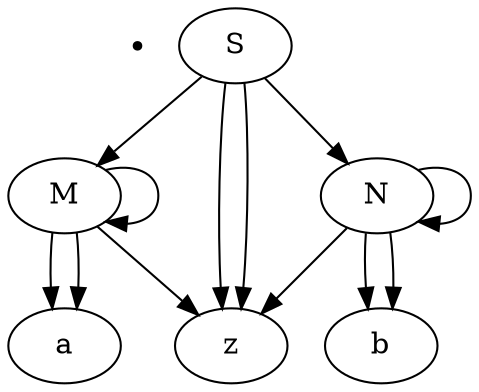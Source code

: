digraph {
	graph [rankdir=TB]
	ini [shape=point]
	{
		rank=same
		S
	}
	S -> z
	S -> M
	S -> N
	S -> z
	M -> a
	M -> M
	M -> a
	N -> b
	N -> N
	N -> b
	M -> z
	N -> z
}
